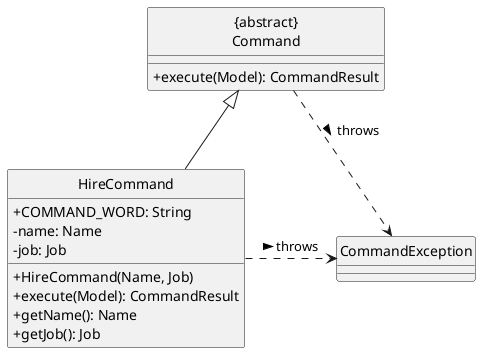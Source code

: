 @startuml
hide circle
skinparam classAttributeIconSize 0

Class "{abstract}\nCommand" as Command {
  +execute(Model): CommandResult
}

Class HireCommand {
  +COMMAND_WORD: String
  -name: Name
  -job: Job
  +HireCommand(Name, Job)
  +execute(Model): CommandResult
  +getName(): Name
  +getJob(): Job
}

Class CommandException

HireCommand -up-|> Command
Command ..> CommandException: throws >
HireCommand .right.> CommandException: throws >

@enduml
